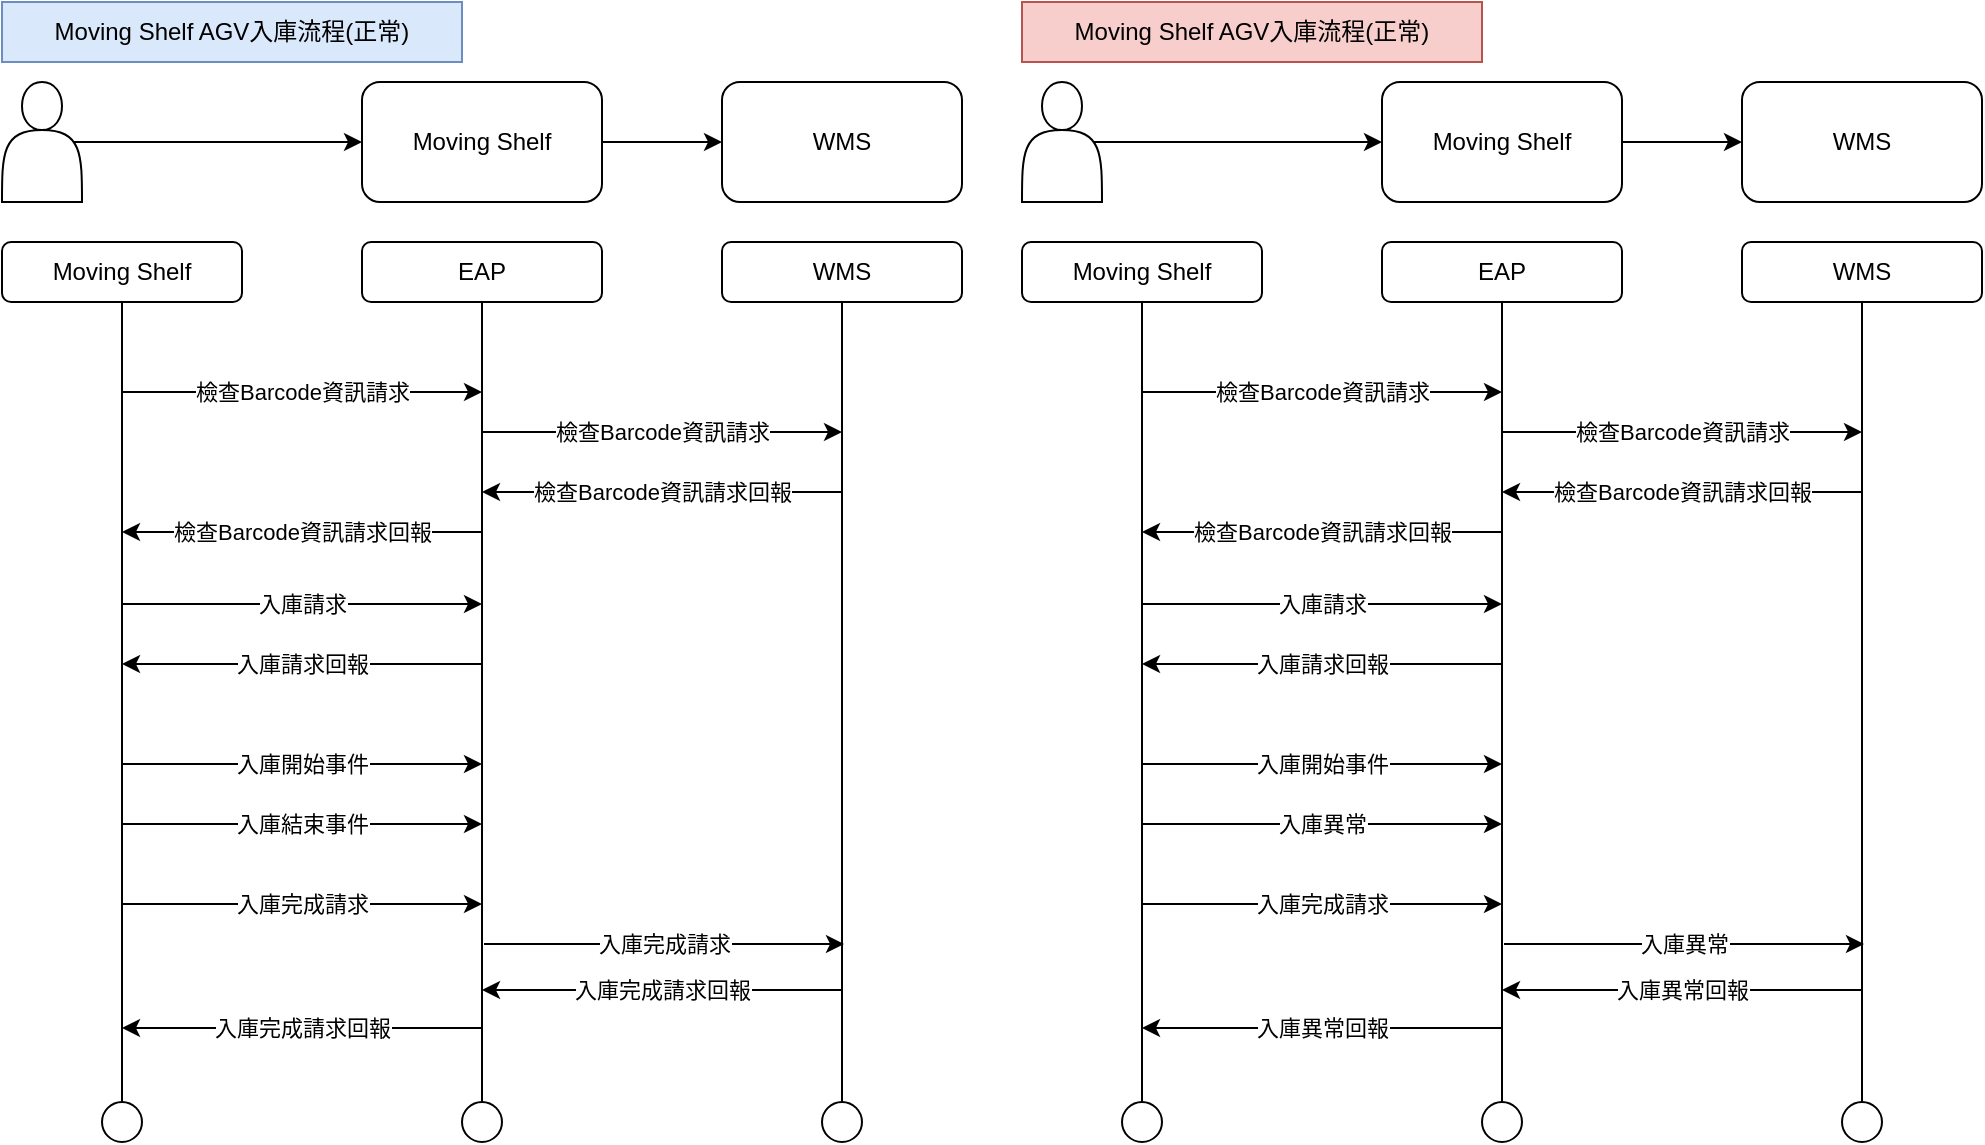 <mxfile version="16.5.3" type="github">
  <diagram id="dD4NnYdAAUk-1xQbA6xD" name="Page-1">
    <mxGraphModel dx="1422" dy="762" grid="1" gridSize="10" guides="1" tooltips="1" connect="1" arrows="1" fold="1" page="1" pageScale="1" pageWidth="827" pageHeight="1169" math="0" shadow="0">
      <root>
        <mxCell id="0" />
        <mxCell id="1" parent="0" />
        <mxCell id="nIIQEl8C1FwThspnDqWh-41" value="" style="group" vertex="1" connectable="0" parent="1">
          <mxGeometry x="80" y="50" width="480" height="570" as="geometry" />
        </mxCell>
        <mxCell id="nIIQEl8C1FwThspnDqWh-1" value="" style="shape=actor;whiteSpace=wrap;html=1;" vertex="1" parent="nIIQEl8C1FwThspnDqWh-41">
          <mxGeometry y="40" width="40" height="60" as="geometry" />
        </mxCell>
        <mxCell id="nIIQEl8C1FwThspnDqWh-2" value="Moving Shelf" style="rounded=1;whiteSpace=wrap;html=1;" vertex="1" parent="nIIQEl8C1FwThspnDqWh-41">
          <mxGeometry x="180" y="40" width="120" height="60" as="geometry" />
        </mxCell>
        <mxCell id="nIIQEl8C1FwThspnDqWh-4" style="edgeStyle=orthogonalEdgeStyle;rounded=0;orthogonalLoop=1;jettySize=auto;html=1;exitX=0.9;exitY=0.5;exitDx=0;exitDy=0;exitPerimeter=0;entryX=0;entryY=0.5;entryDx=0;entryDy=0;" edge="1" parent="nIIQEl8C1FwThspnDqWh-41" source="nIIQEl8C1FwThspnDqWh-1" target="nIIQEl8C1FwThspnDqWh-2">
          <mxGeometry relative="1" as="geometry" />
        </mxCell>
        <mxCell id="nIIQEl8C1FwThspnDqWh-3" value="WMS" style="rounded=1;whiteSpace=wrap;html=1;" vertex="1" parent="nIIQEl8C1FwThspnDqWh-41">
          <mxGeometry x="360" y="40" width="120" height="60" as="geometry" />
        </mxCell>
        <mxCell id="nIIQEl8C1FwThspnDqWh-5" style="edgeStyle=orthogonalEdgeStyle;rounded=0;orthogonalLoop=1;jettySize=auto;html=1;exitX=1;exitY=0.5;exitDx=0;exitDy=0;entryX=0;entryY=0.5;entryDx=0;entryDy=0;" edge="1" parent="nIIQEl8C1FwThspnDqWh-41" source="nIIQEl8C1FwThspnDqWh-2" target="nIIQEl8C1FwThspnDqWh-3">
          <mxGeometry relative="1" as="geometry" />
        </mxCell>
        <mxCell id="nIIQEl8C1FwThspnDqWh-6" value="Moving Shelf" style="rounded=1;whiteSpace=wrap;html=1;" vertex="1" parent="nIIQEl8C1FwThspnDqWh-41">
          <mxGeometry y="120" width="120" height="30" as="geometry" />
        </mxCell>
        <mxCell id="nIIQEl8C1FwThspnDqWh-7" value="EAP" style="rounded=1;whiteSpace=wrap;html=1;" vertex="1" parent="nIIQEl8C1FwThspnDqWh-41">
          <mxGeometry x="180" y="120" width="120" height="30" as="geometry" />
        </mxCell>
        <mxCell id="nIIQEl8C1FwThspnDqWh-8" value="WMS" style="rounded=1;whiteSpace=wrap;html=1;" vertex="1" parent="nIIQEl8C1FwThspnDqWh-41">
          <mxGeometry x="360" y="120" width="120" height="30" as="geometry" />
        </mxCell>
        <mxCell id="nIIQEl8C1FwThspnDqWh-9" value="" style="endArrow=none;html=1;rounded=0;entryX=0.5;entryY=1;entryDx=0;entryDy=0;exitX=0.5;exitY=0;exitDx=0;exitDy=0;" edge="1" parent="nIIQEl8C1FwThspnDqWh-41" source="nIIQEl8C1FwThspnDqWh-10" target="nIIQEl8C1FwThspnDqWh-6">
          <mxGeometry width="50" height="50" relative="1" as="geometry">
            <mxPoint x="60" y="550" as="sourcePoint" />
            <mxPoint x="350" y="300" as="targetPoint" />
          </mxGeometry>
        </mxCell>
        <mxCell id="nIIQEl8C1FwThspnDqWh-10" value="" style="ellipse;whiteSpace=wrap;html=1;aspect=fixed;" vertex="1" parent="nIIQEl8C1FwThspnDqWh-41">
          <mxGeometry x="50" y="550" width="20" height="20" as="geometry" />
        </mxCell>
        <mxCell id="nIIQEl8C1FwThspnDqWh-11" value="" style="endArrow=none;html=1;rounded=0;entryX=0.5;entryY=1;entryDx=0;entryDy=0;exitX=0.5;exitY=0;exitDx=0;exitDy=0;" edge="1" parent="nIIQEl8C1FwThspnDqWh-41" source="nIIQEl8C1FwThspnDqWh-12" target="nIIQEl8C1FwThspnDqWh-7">
          <mxGeometry width="50" height="50" relative="1" as="geometry">
            <mxPoint x="250" y="550" as="sourcePoint" />
            <mxPoint x="250" y="150" as="targetPoint" />
          </mxGeometry>
        </mxCell>
        <mxCell id="nIIQEl8C1FwThspnDqWh-12" value="" style="ellipse;whiteSpace=wrap;html=1;aspect=fixed;" vertex="1" parent="nIIQEl8C1FwThspnDqWh-41">
          <mxGeometry x="230" y="550" width="20" height="20" as="geometry" />
        </mxCell>
        <mxCell id="nIIQEl8C1FwThspnDqWh-13" value="" style="endArrow=none;html=1;rounded=0;entryX=0.5;entryY=1;entryDx=0;entryDy=0;exitX=0.5;exitY=0;exitDx=0;exitDy=0;" edge="1" parent="nIIQEl8C1FwThspnDqWh-41" source="nIIQEl8C1FwThspnDqWh-14" target="nIIQEl8C1FwThspnDqWh-8">
          <mxGeometry width="50" height="50" relative="1" as="geometry">
            <mxPoint x="440" y="550" as="sourcePoint" />
            <mxPoint x="430" y="150" as="targetPoint" />
          </mxGeometry>
        </mxCell>
        <mxCell id="nIIQEl8C1FwThspnDqWh-14" value="" style="ellipse;whiteSpace=wrap;html=1;aspect=fixed;" vertex="1" parent="nIIQEl8C1FwThspnDqWh-41">
          <mxGeometry x="410" y="550" width="20" height="20" as="geometry" />
        </mxCell>
        <mxCell id="nIIQEl8C1FwThspnDqWh-16" value="" style="endArrow=classic;html=1;rounded=0;" edge="1" parent="nIIQEl8C1FwThspnDqWh-41">
          <mxGeometry relative="1" as="geometry">
            <mxPoint x="60" y="195" as="sourcePoint" />
            <mxPoint x="240" y="195" as="targetPoint" />
          </mxGeometry>
        </mxCell>
        <mxCell id="nIIQEl8C1FwThspnDqWh-17" value="檢查Barcode資訊請求" style="edgeLabel;resizable=0;html=1;align=center;verticalAlign=middle;" connectable="0" vertex="1" parent="nIIQEl8C1FwThspnDqWh-16">
          <mxGeometry relative="1" as="geometry">
            <mxPoint as="offset" />
          </mxGeometry>
        </mxCell>
        <mxCell id="nIIQEl8C1FwThspnDqWh-18" value="" style="endArrow=classic;html=1;rounded=0;" edge="1" parent="nIIQEl8C1FwThspnDqWh-41">
          <mxGeometry relative="1" as="geometry">
            <mxPoint x="240" y="215" as="sourcePoint" />
            <mxPoint x="420" y="215" as="targetPoint" />
          </mxGeometry>
        </mxCell>
        <mxCell id="nIIQEl8C1FwThspnDqWh-19" value="檢查Barcode資訊請求" style="edgeLabel;resizable=0;html=1;align=center;verticalAlign=middle;" connectable="0" vertex="1" parent="nIIQEl8C1FwThspnDqWh-18">
          <mxGeometry relative="1" as="geometry">
            <mxPoint as="offset" />
          </mxGeometry>
        </mxCell>
        <mxCell id="nIIQEl8C1FwThspnDqWh-20" value="" style="endArrow=classic;html=1;rounded=0;" edge="1" parent="nIIQEl8C1FwThspnDqWh-41">
          <mxGeometry relative="1" as="geometry">
            <mxPoint x="420" y="245" as="sourcePoint" />
            <mxPoint x="240" y="245" as="targetPoint" />
          </mxGeometry>
        </mxCell>
        <mxCell id="nIIQEl8C1FwThspnDqWh-21" value="檢查Barcode資訊請求回報" style="edgeLabel;resizable=0;html=1;align=center;verticalAlign=middle;" connectable="0" vertex="1" parent="nIIQEl8C1FwThspnDqWh-20">
          <mxGeometry relative="1" as="geometry">
            <mxPoint as="offset" />
          </mxGeometry>
        </mxCell>
        <mxCell id="nIIQEl8C1FwThspnDqWh-22" value="" style="endArrow=classic;html=1;rounded=0;" edge="1" parent="nIIQEl8C1FwThspnDqWh-41">
          <mxGeometry relative="1" as="geometry">
            <mxPoint x="240" y="265" as="sourcePoint" />
            <mxPoint x="60" y="265" as="targetPoint" />
          </mxGeometry>
        </mxCell>
        <mxCell id="nIIQEl8C1FwThspnDqWh-23" value="檢查Barcode資訊請求回報" style="edgeLabel;resizable=0;html=1;align=center;verticalAlign=middle;" connectable="0" vertex="1" parent="nIIQEl8C1FwThspnDqWh-22">
          <mxGeometry relative="1" as="geometry">
            <mxPoint as="offset" />
          </mxGeometry>
        </mxCell>
        <mxCell id="nIIQEl8C1FwThspnDqWh-24" value="" style="endArrow=classic;html=1;rounded=0;" edge="1" parent="nIIQEl8C1FwThspnDqWh-41">
          <mxGeometry relative="1" as="geometry">
            <mxPoint x="60" y="301" as="sourcePoint" />
            <mxPoint x="240" y="301" as="targetPoint" />
          </mxGeometry>
        </mxCell>
        <mxCell id="nIIQEl8C1FwThspnDqWh-25" value="入庫請求" style="edgeLabel;resizable=0;html=1;align=center;verticalAlign=middle;" connectable="0" vertex="1" parent="nIIQEl8C1FwThspnDqWh-24">
          <mxGeometry relative="1" as="geometry">
            <mxPoint as="offset" />
          </mxGeometry>
        </mxCell>
        <mxCell id="nIIQEl8C1FwThspnDqWh-26" value="" style="endArrow=classic;html=1;rounded=0;" edge="1" parent="nIIQEl8C1FwThspnDqWh-41">
          <mxGeometry relative="1" as="geometry">
            <mxPoint x="240" y="331" as="sourcePoint" />
            <mxPoint x="60" y="331" as="targetPoint" />
          </mxGeometry>
        </mxCell>
        <mxCell id="nIIQEl8C1FwThspnDqWh-27" value="入庫請求回報" style="edgeLabel;resizable=0;html=1;align=center;verticalAlign=middle;" connectable="0" vertex="1" parent="nIIQEl8C1FwThspnDqWh-26">
          <mxGeometry relative="1" as="geometry">
            <mxPoint as="offset" />
          </mxGeometry>
        </mxCell>
        <mxCell id="nIIQEl8C1FwThspnDqWh-28" value="" style="endArrow=classic;html=1;rounded=0;" edge="1" parent="nIIQEl8C1FwThspnDqWh-41">
          <mxGeometry relative="1" as="geometry">
            <mxPoint x="60" y="381" as="sourcePoint" />
            <mxPoint x="240" y="381" as="targetPoint" />
          </mxGeometry>
        </mxCell>
        <mxCell id="nIIQEl8C1FwThspnDqWh-29" value="入庫開始事件" style="edgeLabel;resizable=0;html=1;align=center;verticalAlign=middle;" connectable="0" vertex="1" parent="nIIQEl8C1FwThspnDqWh-28">
          <mxGeometry relative="1" as="geometry">
            <mxPoint as="offset" />
          </mxGeometry>
        </mxCell>
        <mxCell id="nIIQEl8C1FwThspnDqWh-30" value="" style="endArrow=classic;html=1;rounded=0;" edge="1" parent="nIIQEl8C1FwThspnDqWh-41">
          <mxGeometry relative="1" as="geometry">
            <mxPoint x="60" y="411" as="sourcePoint" />
            <mxPoint x="240" y="411" as="targetPoint" />
          </mxGeometry>
        </mxCell>
        <mxCell id="nIIQEl8C1FwThspnDqWh-31" value="入庫結束事件" style="edgeLabel;resizable=0;html=1;align=center;verticalAlign=middle;" connectable="0" vertex="1" parent="nIIQEl8C1FwThspnDqWh-30">
          <mxGeometry relative="1" as="geometry">
            <mxPoint as="offset" />
          </mxGeometry>
        </mxCell>
        <mxCell id="nIIQEl8C1FwThspnDqWh-32" value="" style="endArrow=classic;html=1;rounded=0;" edge="1" parent="nIIQEl8C1FwThspnDqWh-41">
          <mxGeometry relative="1" as="geometry">
            <mxPoint x="60" y="451" as="sourcePoint" />
            <mxPoint x="240" y="451" as="targetPoint" />
          </mxGeometry>
        </mxCell>
        <mxCell id="nIIQEl8C1FwThspnDqWh-33" value="入庫完成請求" style="edgeLabel;resizable=0;html=1;align=center;verticalAlign=middle;" connectable="0" vertex="1" parent="nIIQEl8C1FwThspnDqWh-32">
          <mxGeometry relative="1" as="geometry">
            <mxPoint as="offset" />
          </mxGeometry>
        </mxCell>
        <mxCell id="nIIQEl8C1FwThspnDqWh-34" value="" style="endArrow=classic;html=1;rounded=0;" edge="1" parent="nIIQEl8C1FwThspnDqWh-41">
          <mxGeometry relative="1" as="geometry">
            <mxPoint x="241" y="471" as="sourcePoint" />
            <mxPoint x="421" y="471" as="targetPoint" />
          </mxGeometry>
        </mxCell>
        <mxCell id="nIIQEl8C1FwThspnDqWh-35" value="入庫完成請求" style="edgeLabel;resizable=0;html=1;align=center;verticalAlign=middle;" connectable="0" vertex="1" parent="nIIQEl8C1FwThspnDqWh-34">
          <mxGeometry relative="1" as="geometry">
            <mxPoint as="offset" />
          </mxGeometry>
        </mxCell>
        <mxCell id="nIIQEl8C1FwThspnDqWh-36" value="" style="endArrow=classic;html=1;rounded=0;" edge="1" parent="nIIQEl8C1FwThspnDqWh-41">
          <mxGeometry relative="1" as="geometry">
            <mxPoint x="420" y="494" as="sourcePoint" />
            <mxPoint x="240" y="494" as="targetPoint" />
          </mxGeometry>
        </mxCell>
        <mxCell id="nIIQEl8C1FwThspnDqWh-37" value="入庫完成請求回報" style="edgeLabel;resizable=0;html=1;align=center;verticalAlign=middle;" connectable="0" vertex="1" parent="nIIQEl8C1FwThspnDqWh-36">
          <mxGeometry relative="1" as="geometry">
            <mxPoint as="offset" />
          </mxGeometry>
        </mxCell>
        <mxCell id="nIIQEl8C1FwThspnDqWh-38" value="" style="endArrow=classic;html=1;rounded=0;" edge="1" parent="nIIQEl8C1FwThspnDqWh-41">
          <mxGeometry relative="1" as="geometry">
            <mxPoint x="240" y="513" as="sourcePoint" />
            <mxPoint x="60" y="513" as="targetPoint" />
          </mxGeometry>
        </mxCell>
        <mxCell id="nIIQEl8C1FwThspnDqWh-39" value="入庫完成請求回報" style="edgeLabel;resizable=0;html=1;align=center;verticalAlign=middle;" connectable="0" vertex="1" parent="nIIQEl8C1FwThspnDqWh-38">
          <mxGeometry relative="1" as="geometry">
            <mxPoint as="offset" />
          </mxGeometry>
        </mxCell>
        <mxCell id="nIIQEl8C1FwThspnDqWh-40" value="Moving Shelf AGV入庫流程(正常)" style="rounded=0;whiteSpace=wrap;html=1;fillColor=#dae8fc;strokeColor=#6c8ebf;" vertex="1" parent="nIIQEl8C1FwThspnDqWh-41">
          <mxGeometry width="230" height="30" as="geometry" />
        </mxCell>
        <mxCell id="nIIQEl8C1FwThspnDqWh-42" value="" style="group" vertex="1" connectable="0" parent="1">
          <mxGeometry x="590" y="50" width="480" height="570" as="geometry" />
        </mxCell>
        <mxCell id="nIIQEl8C1FwThspnDqWh-43" value="" style="shape=actor;whiteSpace=wrap;html=1;" vertex="1" parent="nIIQEl8C1FwThspnDqWh-42">
          <mxGeometry y="40" width="40" height="60" as="geometry" />
        </mxCell>
        <mxCell id="nIIQEl8C1FwThspnDqWh-44" value="Moving Shelf" style="rounded=1;whiteSpace=wrap;html=1;" vertex="1" parent="nIIQEl8C1FwThspnDqWh-42">
          <mxGeometry x="180" y="40" width="120" height="60" as="geometry" />
        </mxCell>
        <mxCell id="nIIQEl8C1FwThspnDqWh-45" style="edgeStyle=orthogonalEdgeStyle;rounded=0;orthogonalLoop=1;jettySize=auto;html=1;exitX=0.9;exitY=0.5;exitDx=0;exitDy=0;exitPerimeter=0;entryX=0;entryY=0.5;entryDx=0;entryDy=0;" edge="1" parent="nIIQEl8C1FwThspnDqWh-42" source="nIIQEl8C1FwThspnDqWh-43" target="nIIQEl8C1FwThspnDqWh-44">
          <mxGeometry relative="1" as="geometry" />
        </mxCell>
        <mxCell id="nIIQEl8C1FwThspnDqWh-46" value="WMS" style="rounded=1;whiteSpace=wrap;html=1;" vertex="1" parent="nIIQEl8C1FwThspnDqWh-42">
          <mxGeometry x="360" y="40" width="120" height="60" as="geometry" />
        </mxCell>
        <mxCell id="nIIQEl8C1FwThspnDqWh-47" style="edgeStyle=orthogonalEdgeStyle;rounded=0;orthogonalLoop=1;jettySize=auto;html=1;exitX=1;exitY=0.5;exitDx=0;exitDy=0;entryX=0;entryY=0.5;entryDx=0;entryDy=0;" edge="1" parent="nIIQEl8C1FwThspnDqWh-42" source="nIIQEl8C1FwThspnDqWh-44" target="nIIQEl8C1FwThspnDqWh-46">
          <mxGeometry relative="1" as="geometry" />
        </mxCell>
        <mxCell id="nIIQEl8C1FwThspnDqWh-48" value="Moving Shelf" style="rounded=1;whiteSpace=wrap;html=1;" vertex="1" parent="nIIQEl8C1FwThspnDqWh-42">
          <mxGeometry y="120" width="120" height="30" as="geometry" />
        </mxCell>
        <mxCell id="nIIQEl8C1FwThspnDqWh-49" value="EAP" style="rounded=1;whiteSpace=wrap;html=1;" vertex="1" parent="nIIQEl8C1FwThspnDqWh-42">
          <mxGeometry x="180" y="120" width="120" height="30" as="geometry" />
        </mxCell>
        <mxCell id="nIIQEl8C1FwThspnDqWh-50" value="WMS" style="rounded=1;whiteSpace=wrap;html=1;" vertex="1" parent="nIIQEl8C1FwThspnDqWh-42">
          <mxGeometry x="360" y="120" width="120" height="30" as="geometry" />
        </mxCell>
        <mxCell id="nIIQEl8C1FwThspnDqWh-51" value="" style="endArrow=none;html=1;rounded=0;entryX=0.5;entryY=1;entryDx=0;entryDy=0;exitX=0.5;exitY=0;exitDx=0;exitDy=0;" edge="1" parent="nIIQEl8C1FwThspnDqWh-42" source="nIIQEl8C1FwThspnDqWh-52" target="nIIQEl8C1FwThspnDqWh-48">
          <mxGeometry width="50" height="50" relative="1" as="geometry">
            <mxPoint x="60" y="550" as="sourcePoint" />
            <mxPoint x="350" y="300" as="targetPoint" />
          </mxGeometry>
        </mxCell>
        <mxCell id="nIIQEl8C1FwThspnDqWh-52" value="" style="ellipse;whiteSpace=wrap;html=1;aspect=fixed;" vertex="1" parent="nIIQEl8C1FwThspnDqWh-42">
          <mxGeometry x="50" y="550" width="20" height="20" as="geometry" />
        </mxCell>
        <mxCell id="nIIQEl8C1FwThspnDqWh-53" value="" style="endArrow=none;html=1;rounded=0;entryX=0.5;entryY=1;entryDx=0;entryDy=0;exitX=0.5;exitY=0;exitDx=0;exitDy=0;" edge="1" parent="nIIQEl8C1FwThspnDqWh-42" source="nIIQEl8C1FwThspnDqWh-54" target="nIIQEl8C1FwThspnDqWh-49">
          <mxGeometry width="50" height="50" relative="1" as="geometry">
            <mxPoint x="250" y="550" as="sourcePoint" />
            <mxPoint x="250" y="150" as="targetPoint" />
          </mxGeometry>
        </mxCell>
        <mxCell id="nIIQEl8C1FwThspnDqWh-54" value="" style="ellipse;whiteSpace=wrap;html=1;aspect=fixed;" vertex="1" parent="nIIQEl8C1FwThspnDqWh-42">
          <mxGeometry x="230" y="550" width="20" height="20" as="geometry" />
        </mxCell>
        <mxCell id="nIIQEl8C1FwThspnDqWh-55" value="" style="endArrow=none;html=1;rounded=0;entryX=0.5;entryY=1;entryDx=0;entryDy=0;exitX=0.5;exitY=0;exitDx=0;exitDy=0;" edge="1" parent="nIIQEl8C1FwThspnDqWh-42" source="nIIQEl8C1FwThspnDqWh-56" target="nIIQEl8C1FwThspnDqWh-50">
          <mxGeometry width="50" height="50" relative="1" as="geometry">
            <mxPoint x="440" y="550" as="sourcePoint" />
            <mxPoint x="430" y="150" as="targetPoint" />
          </mxGeometry>
        </mxCell>
        <mxCell id="nIIQEl8C1FwThspnDqWh-56" value="" style="ellipse;whiteSpace=wrap;html=1;aspect=fixed;" vertex="1" parent="nIIQEl8C1FwThspnDqWh-42">
          <mxGeometry x="410" y="550" width="20" height="20" as="geometry" />
        </mxCell>
        <mxCell id="nIIQEl8C1FwThspnDqWh-57" value="" style="endArrow=classic;html=1;rounded=0;" edge="1" parent="nIIQEl8C1FwThspnDqWh-42">
          <mxGeometry relative="1" as="geometry">
            <mxPoint x="60" y="195" as="sourcePoint" />
            <mxPoint x="240" y="195" as="targetPoint" />
          </mxGeometry>
        </mxCell>
        <mxCell id="nIIQEl8C1FwThspnDqWh-58" value="檢查Barcode資訊請求" style="edgeLabel;resizable=0;html=1;align=center;verticalAlign=middle;" connectable="0" vertex="1" parent="nIIQEl8C1FwThspnDqWh-57">
          <mxGeometry relative="1" as="geometry">
            <mxPoint as="offset" />
          </mxGeometry>
        </mxCell>
        <mxCell id="nIIQEl8C1FwThspnDqWh-59" value="" style="endArrow=classic;html=1;rounded=0;" edge="1" parent="nIIQEl8C1FwThspnDqWh-42">
          <mxGeometry relative="1" as="geometry">
            <mxPoint x="240" y="215" as="sourcePoint" />
            <mxPoint x="420" y="215" as="targetPoint" />
          </mxGeometry>
        </mxCell>
        <mxCell id="nIIQEl8C1FwThspnDqWh-60" value="檢查Barcode資訊請求" style="edgeLabel;resizable=0;html=1;align=center;verticalAlign=middle;" connectable="0" vertex="1" parent="nIIQEl8C1FwThspnDqWh-59">
          <mxGeometry relative="1" as="geometry">
            <mxPoint as="offset" />
          </mxGeometry>
        </mxCell>
        <mxCell id="nIIQEl8C1FwThspnDqWh-61" value="" style="endArrow=classic;html=1;rounded=0;" edge="1" parent="nIIQEl8C1FwThspnDqWh-42">
          <mxGeometry relative="1" as="geometry">
            <mxPoint x="420" y="245" as="sourcePoint" />
            <mxPoint x="240" y="245" as="targetPoint" />
          </mxGeometry>
        </mxCell>
        <mxCell id="nIIQEl8C1FwThspnDqWh-62" value="檢查Barcode資訊請求回報" style="edgeLabel;resizable=0;html=1;align=center;verticalAlign=middle;" connectable="0" vertex="1" parent="nIIQEl8C1FwThspnDqWh-61">
          <mxGeometry relative="1" as="geometry">
            <mxPoint as="offset" />
          </mxGeometry>
        </mxCell>
        <mxCell id="nIIQEl8C1FwThspnDqWh-63" value="" style="endArrow=classic;html=1;rounded=0;" edge="1" parent="nIIQEl8C1FwThspnDqWh-42">
          <mxGeometry relative="1" as="geometry">
            <mxPoint x="240" y="265" as="sourcePoint" />
            <mxPoint x="60" y="265" as="targetPoint" />
          </mxGeometry>
        </mxCell>
        <mxCell id="nIIQEl8C1FwThspnDqWh-64" value="檢查Barcode資訊請求回報" style="edgeLabel;resizable=0;html=1;align=center;verticalAlign=middle;" connectable="0" vertex="1" parent="nIIQEl8C1FwThspnDqWh-63">
          <mxGeometry relative="1" as="geometry">
            <mxPoint as="offset" />
          </mxGeometry>
        </mxCell>
        <mxCell id="nIIQEl8C1FwThspnDqWh-65" value="" style="endArrow=classic;html=1;rounded=0;" edge="1" parent="nIIQEl8C1FwThspnDqWh-42">
          <mxGeometry relative="1" as="geometry">
            <mxPoint x="60" y="301" as="sourcePoint" />
            <mxPoint x="240" y="301" as="targetPoint" />
          </mxGeometry>
        </mxCell>
        <mxCell id="nIIQEl8C1FwThspnDqWh-66" value="入庫請求" style="edgeLabel;resizable=0;html=1;align=center;verticalAlign=middle;" connectable="0" vertex="1" parent="nIIQEl8C1FwThspnDqWh-65">
          <mxGeometry relative="1" as="geometry">
            <mxPoint as="offset" />
          </mxGeometry>
        </mxCell>
        <mxCell id="nIIQEl8C1FwThspnDqWh-67" value="" style="endArrow=classic;html=1;rounded=0;" edge="1" parent="nIIQEl8C1FwThspnDqWh-42">
          <mxGeometry relative="1" as="geometry">
            <mxPoint x="240" y="331" as="sourcePoint" />
            <mxPoint x="60" y="331" as="targetPoint" />
          </mxGeometry>
        </mxCell>
        <mxCell id="nIIQEl8C1FwThspnDqWh-68" value="入庫請求回報" style="edgeLabel;resizable=0;html=1;align=center;verticalAlign=middle;" connectable="0" vertex="1" parent="nIIQEl8C1FwThspnDqWh-67">
          <mxGeometry relative="1" as="geometry">
            <mxPoint as="offset" />
          </mxGeometry>
        </mxCell>
        <mxCell id="nIIQEl8C1FwThspnDqWh-69" value="" style="endArrow=classic;html=1;rounded=0;" edge="1" parent="nIIQEl8C1FwThspnDqWh-42">
          <mxGeometry relative="1" as="geometry">
            <mxPoint x="60" y="381" as="sourcePoint" />
            <mxPoint x="240" y="381" as="targetPoint" />
          </mxGeometry>
        </mxCell>
        <mxCell id="nIIQEl8C1FwThspnDqWh-70" value="入庫開始事件" style="edgeLabel;resizable=0;html=1;align=center;verticalAlign=middle;" connectable="0" vertex="1" parent="nIIQEl8C1FwThspnDqWh-69">
          <mxGeometry relative="1" as="geometry">
            <mxPoint as="offset" />
          </mxGeometry>
        </mxCell>
        <mxCell id="nIIQEl8C1FwThspnDqWh-71" value="" style="endArrow=classic;html=1;rounded=0;" edge="1" parent="nIIQEl8C1FwThspnDqWh-42">
          <mxGeometry relative="1" as="geometry">
            <mxPoint x="60" y="411" as="sourcePoint" />
            <mxPoint x="240" y="411" as="targetPoint" />
          </mxGeometry>
        </mxCell>
        <mxCell id="nIIQEl8C1FwThspnDqWh-72" value="入庫異常" style="edgeLabel;resizable=0;html=1;align=center;verticalAlign=middle;" connectable="0" vertex="1" parent="nIIQEl8C1FwThspnDqWh-71">
          <mxGeometry relative="1" as="geometry">
            <mxPoint as="offset" />
          </mxGeometry>
        </mxCell>
        <mxCell id="nIIQEl8C1FwThspnDqWh-73" value="" style="endArrow=classic;html=1;rounded=0;" edge="1" parent="nIIQEl8C1FwThspnDqWh-42">
          <mxGeometry relative="1" as="geometry">
            <mxPoint x="60" y="451" as="sourcePoint" />
            <mxPoint x="240" y="451" as="targetPoint" />
          </mxGeometry>
        </mxCell>
        <mxCell id="nIIQEl8C1FwThspnDqWh-74" value="入庫完成請求" style="edgeLabel;resizable=0;html=1;align=center;verticalAlign=middle;" connectable="0" vertex="1" parent="nIIQEl8C1FwThspnDqWh-73">
          <mxGeometry relative="1" as="geometry">
            <mxPoint as="offset" />
          </mxGeometry>
        </mxCell>
        <mxCell id="nIIQEl8C1FwThspnDqWh-75" value="" style="endArrow=classic;html=1;rounded=0;" edge="1" parent="nIIQEl8C1FwThspnDqWh-42">
          <mxGeometry relative="1" as="geometry">
            <mxPoint x="241" y="471" as="sourcePoint" />
            <mxPoint x="421" y="471" as="targetPoint" />
          </mxGeometry>
        </mxCell>
        <mxCell id="nIIQEl8C1FwThspnDqWh-76" value="入庫異常" style="edgeLabel;resizable=0;html=1;align=center;verticalAlign=middle;" connectable="0" vertex="1" parent="nIIQEl8C1FwThspnDqWh-75">
          <mxGeometry relative="1" as="geometry">
            <mxPoint as="offset" />
          </mxGeometry>
        </mxCell>
        <mxCell id="nIIQEl8C1FwThspnDqWh-77" value="" style="endArrow=classic;html=1;rounded=0;" edge="1" parent="nIIQEl8C1FwThspnDqWh-42">
          <mxGeometry relative="1" as="geometry">
            <mxPoint x="420" y="494" as="sourcePoint" />
            <mxPoint x="240" y="494" as="targetPoint" />
          </mxGeometry>
        </mxCell>
        <mxCell id="nIIQEl8C1FwThspnDqWh-78" value="入庫異常回報" style="edgeLabel;resizable=0;html=1;align=center;verticalAlign=middle;" connectable="0" vertex="1" parent="nIIQEl8C1FwThspnDqWh-77">
          <mxGeometry relative="1" as="geometry">
            <mxPoint as="offset" />
          </mxGeometry>
        </mxCell>
        <mxCell id="nIIQEl8C1FwThspnDqWh-79" value="" style="endArrow=classic;html=1;rounded=0;" edge="1" parent="nIIQEl8C1FwThspnDqWh-42">
          <mxGeometry relative="1" as="geometry">
            <mxPoint x="240" y="513" as="sourcePoint" />
            <mxPoint x="60" y="513" as="targetPoint" />
          </mxGeometry>
        </mxCell>
        <mxCell id="nIIQEl8C1FwThspnDqWh-80" value="入庫異常回報" style="edgeLabel;resizable=0;html=1;align=center;verticalAlign=middle;" connectable="0" vertex="1" parent="nIIQEl8C1FwThspnDqWh-79">
          <mxGeometry relative="1" as="geometry">
            <mxPoint as="offset" />
          </mxGeometry>
        </mxCell>
        <mxCell id="nIIQEl8C1FwThspnDqWh-81" value="Moving Shelf AGV入庫流程(正常)" style="rounded=0;whiteSpace=wrap;html=1;fillColor=#f8cecc;strokeColor=#b85450;" vertex="1" parent="nIIQEl8C1FwThspnDqWh-42">
          <mxGeometry width="230" height="30" as="geometry" />
        </mxCell>
      </root>
    </mxGraphModel>
  </diagram>
</mxfile>
